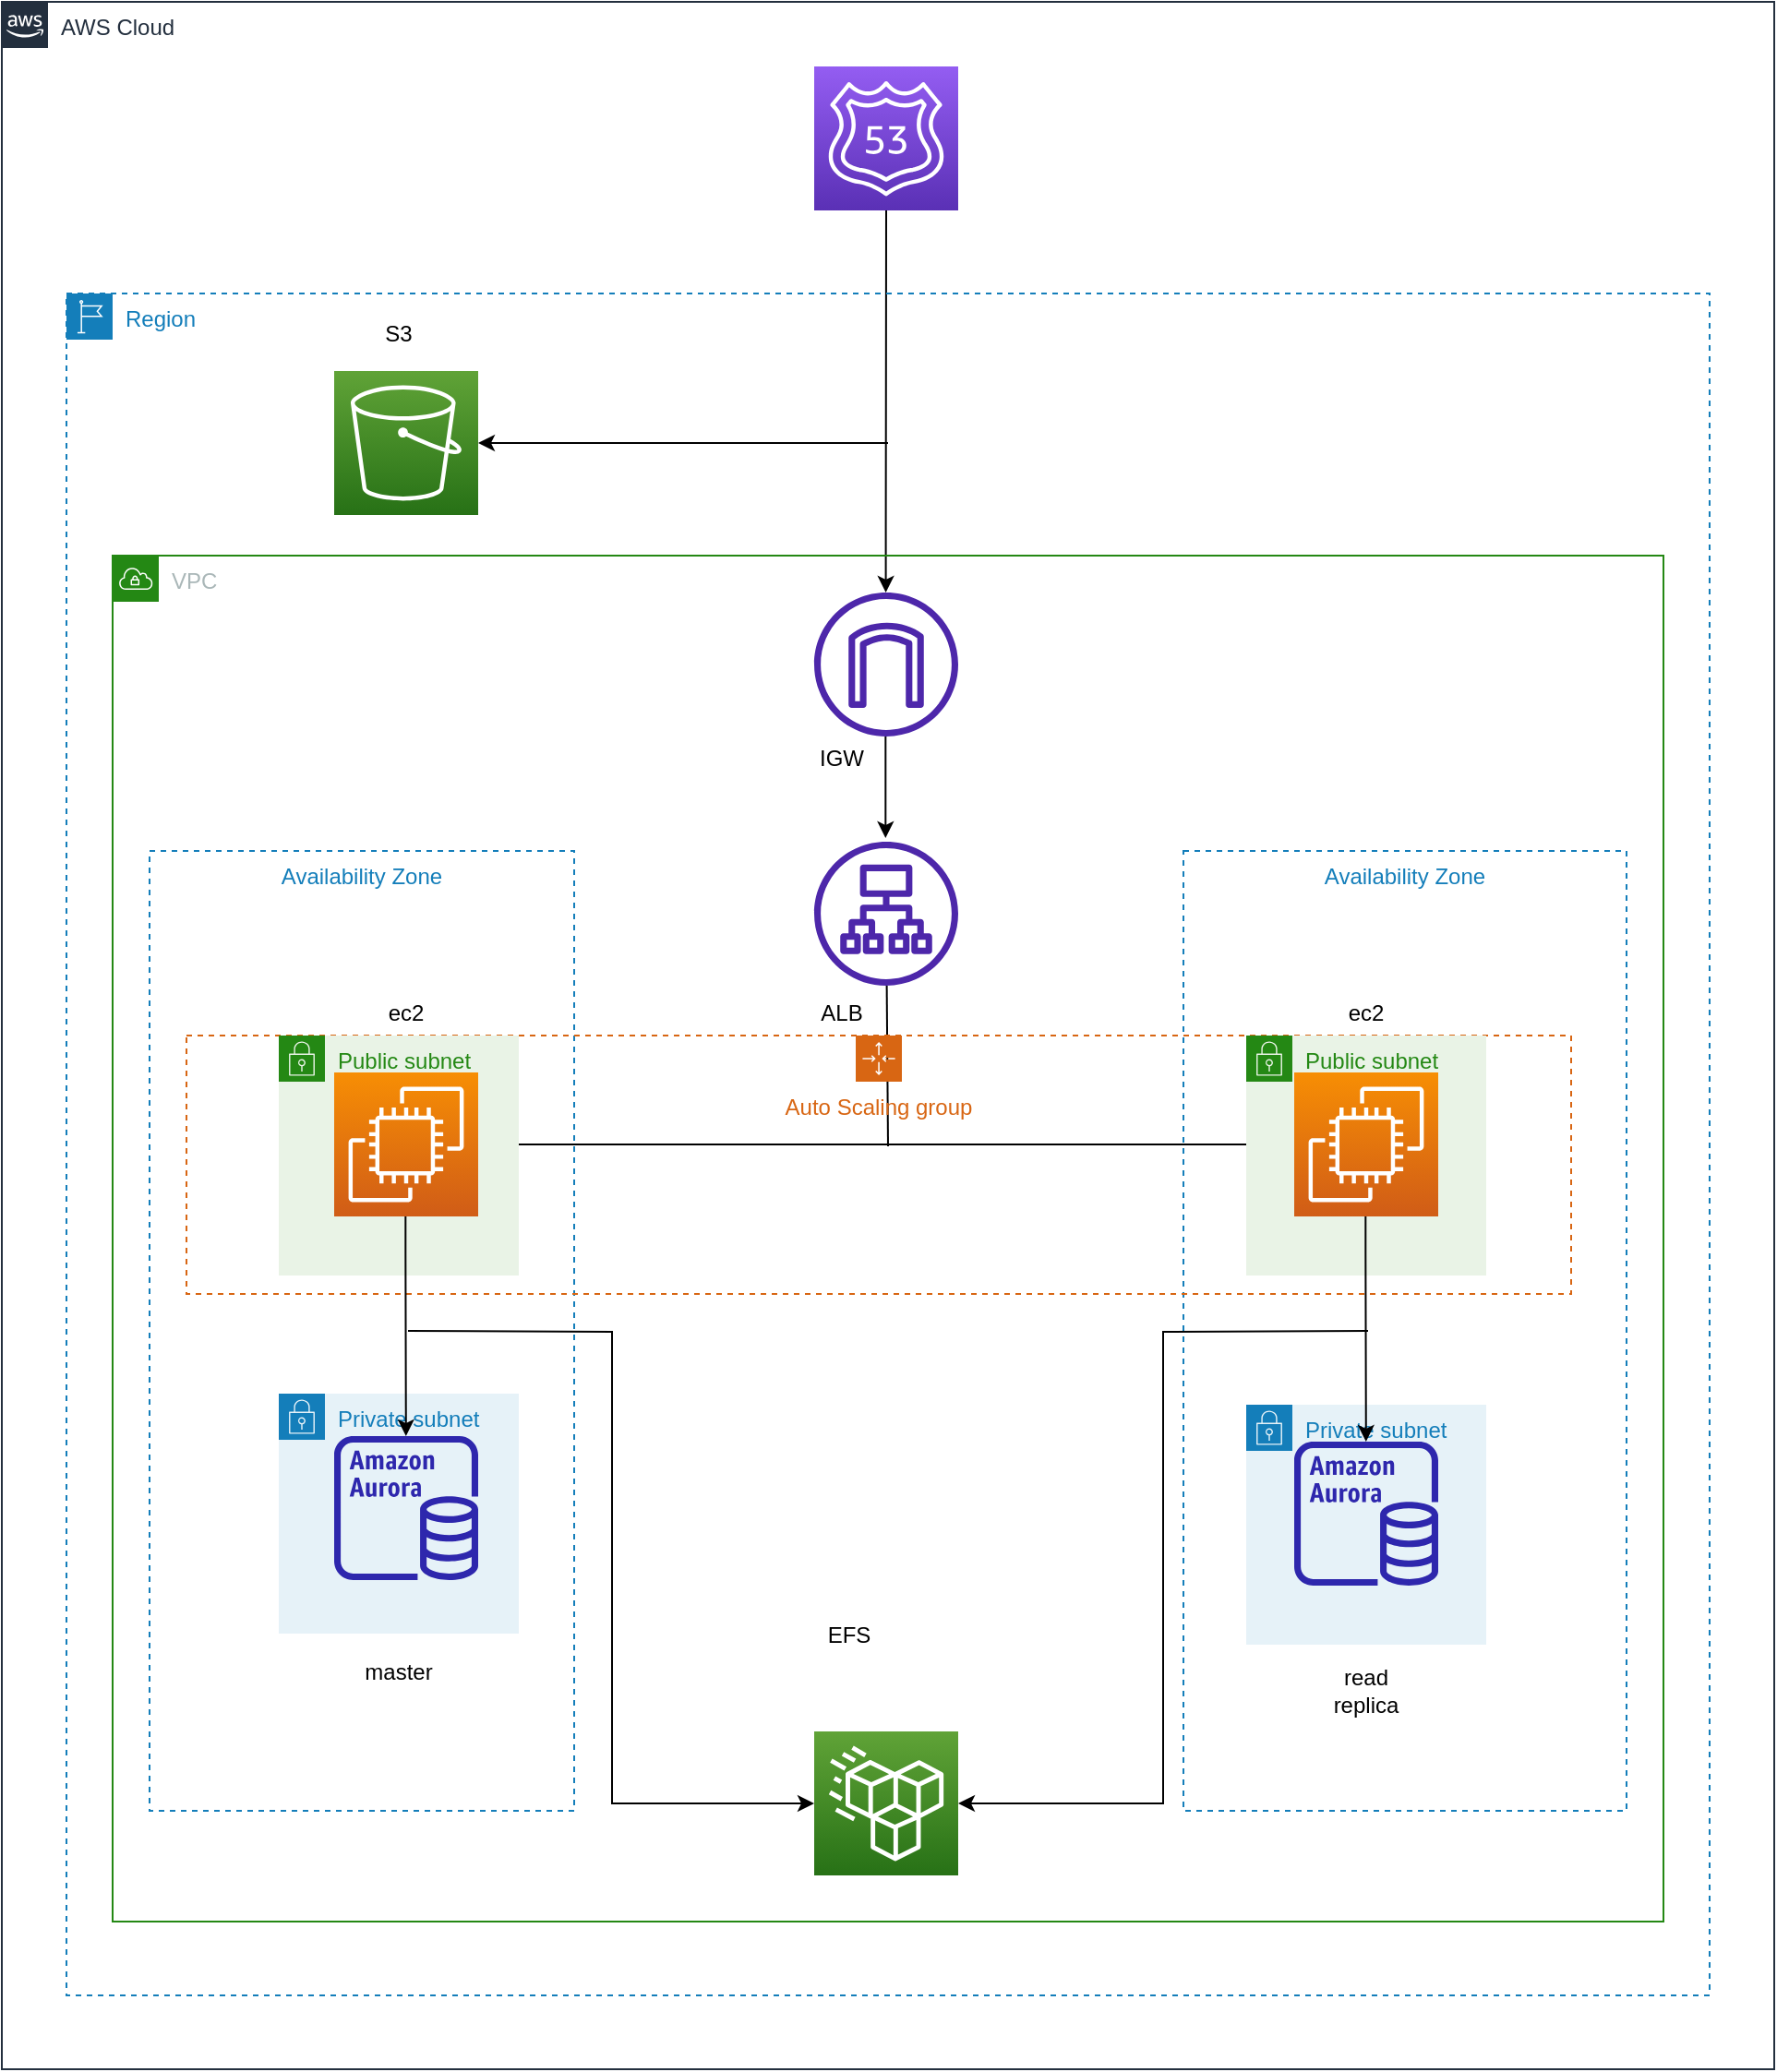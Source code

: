<mxfile version="20.5.3" type="github">
  <diagram id="9AL0e-qM06q9D_0BJLEs" name="Page-1">
    <mxGraphModel dx="1871" dy="1806" grid="1" gridSize="5" guides="1" tooltips="1" connect="1" arrows="1" fold="1" page="1" pageScale="1" pageWidth="1169" pageHeight="827" math="0" shadow="0">
      <root>
        <mxCell id="0" />
        <mxCell id="1" parent="0" />
        <mxCell id="-ZI4lZYVpN0cs_xHT9L2-40" value="Availability Zone" style="fillColor=none;strokeColor=#147EBA;dashed=1;verticalAlign=top;fontStyle=0;fontColor=#147EBA;" parent="1" vertex="1">
          <mxGeometry x="200" y="300" width="230" height="520" as="geometry" />
        </mxCell>
        <mxCell id="-ZI4lZYVpN0cs_xHT9L2-41" value="Availability Zone" style="fillColor=none;strokeColor=#147EBA;dashed=1;verticalAlign=top;fontStyle=0;fontColor=#147EBA;" parent="1" vertex="1">
          <mxGeometry x="760" y="300" width="240" height="520" as="geometry" />
        </mxCell>
        <mxCell id="-ZI4lZYVpN0cs_xHT9L2-38" value="Private subnet" style="points=[[0,0],[0.25,0],[0.5,0],[0.75,0],[1,0],[1,0.25],[1,0.5],[1,0.75],[1,1],[0.75,1],[0.5,1],[0.25,1],[0,1],[0,0.75],[0,0.5],[0,0.25]];outlineConnect=0;gradientColor=none;html=1;whiteSpace=wrap;fontSize=12;fontStyle=0;container=1;pointerEvents=0;collapsible=0;recursiveResize=0;shape=mxgraph.aws4.group;grIcon=mxgraph.aws4.group_security_group;grStroke=0;strokeColor=#147EBA;fillColor=#E6F2F8;verticalAlign=top;align=left;spacingLeft=30;fontColor=#147EBA;dashed=0;" parent="1" vertex="1">
          <mxGeometry x="270" y="594" width="130" height="130" as="geometry" />
        </mxCell>
        <mxCell id="PSsWQGHh_uAdmonaR9B--28" value="" style="sketch=0;points=[[0,0,0],[0.25,0,0],[0.5,0,0],[0.75,0,0],[1,0,0],[0,1,0],[0.25,1,0],[0.5,1,0],[0.75,1,0],[1,1,0],[0,0.25,0],[0,0.5,0],[0,0.75,0],[1,0.25,0],[1,0.5,0],[1,0.75,0]];outlineConnect=0;fontColor=#232F3E;gradientColor=#945DF2;gradientDirection=north;fillColor=#5A30B5;strokeColor=#ffffff;dashed=0;verticalLabelPosition=bottom;verticalAlign=top;align=center;html=1;fontSize=12;fontStyle=0;aspect=fixed;shape=mxgraph.aws4.resourceIcon;resIcon=mxgraph.aws4.route_53;" parent="1" vertex="1">
          <mxGeometry x="560" y="-125" width="78" height="78" as="geometry" />
        </mxCell>
        <mxCell id="-ZI4lZYVpN0cs_xHT9L2-2" value="" style="sketch=0;outlineConnect=0;fontColor=#232F3E;gradientColor=none;fillColor=#4D27AA;strokeColor=none;dashed=0;verticalLabelPosition=bottom;verticalAlign=top;align=center;html=1;fontSize=12;fontStyle=0;aspect=fixed;pointerEvents=1;shape=mxgraph.aws4.application_load_balancer;" parent="1" vertex="1">
          <mxGeometry x="560" y="295" width="78" height="78" as="geometry" />
        </mxCell>
        <mxCell id="-ZI4lZYVpN0cs_xHT9L2-3" value="" style="sketch=0;outlineConnect=0;fontColor=#232F3E;gradientColor=none;fillColor=#4D27AA;strokeColor=none;dashed=0;verticalLabelPosition=bottom;verticalAlign=top;align=center;html=1;fontSize=12;fontStyle=0;aspect=fixed;pointerEvents=1;shape=mxgraph.aws4.internet_gateway;" parent="1" vertex="1">
          <mxGeometry x="560" y="160" width="78" height="78" as="geometry" />
        </mxCell>
        <mxCell id="-ZI4lZYVpN0cs_xHT9L2-8" value="" style="sketch=0;points=[[0,0,0],[0.25,0,0],[0.5,0,0],[0.75,0,0],[1,0,0],[0,1,0],[0.25,1,0],[0.5,1,0],[0.75,1,0],[1,1,0],[0,0.25,0],[0,0.5,0],[0,0.75,0],[1,0.25,0],[1,0.5,0],[1,0.75,0]];outlineConnect=0;fontColor=#232F3E;gradientColor=#60A337;gradientDirection=north;fillColor=#277116;strokeColor=#ffffff;dashed=0;verticalLabelPosition=bottom;verticalAlign=top;align=center;html=1;fontSize=12;fontStyle=0;aspect=fixed;shape=mxgraph.aws4.resourceIcon;resIcon=mxgraph.aws4.efs_standard;" parent="1" vertex="1">
          <mxGeometry x="560" y="777" width="78" height="78" as="geometry" />
        </mxCell>
        <mxCell id="-ZI4lZYVpN0cs_xHT9L2-13" value="" style="endArrow=classic;html=1;rounded=0;" parent="1" edge="1">
          <mxGeometry width="50" height="50" relative="1" as="geometry">
            <mxPoint x="598.66" y="238" as="sourcePoint" />
            <mxPoint x="598.66" y="293" as="targetPoint" />
            <Array as="points">
              <mxPoint x="598.66" y="258" />
            </Array>
          </mxGeometry>
        </mxCell>
        <mxCell id="-ZI4lZYVpN0cs_xHT9L2-14" value="" style="endArrow=classic;html=1;rounded=0;exitX=0.5;exitY=1;exitDx=0;exitDy=0;exitPerimeter=0;" parent="1" source="PSsWQGHh_uAdmonaR9B--28" edge="1">
          <mxGeometry width="50" height="50" relative="1" as="geometry">
            <mxPoint x="598.8" y="105" as="sourcePoint" />
            <mxPoint x="598.8" y="160" as="targetPoint" />
            <Array as="points">
              <mxPoint x="598.8" y="125" />
            </Array>
          </mxGeometry>
        </mxCell>
        <mxCell id="-ZI4lZYVpN0cs_xHT9L2-16" value="" style="endArrow=classic;startArrow=classic;html=1;rounded=0;entryX=0;entryY=0.5;entryDx=0;entryDy=0;entryPerimeter=0;exitX=1;exitY=0.5;exitDx=0;exitDy=0;exitPerimeter=0;" parent="1" source="-ZI4lZYVpN0cs_xHT9L2-4" target="-ZI4lZYVpN0cs_xHT9L2-5" edge="1">
          <mxGeometry width="50" height="50" relative="1" as="geometry">
            <mxPoint x="575" y="460" as="sourcePoint" />
            <mxPoint x="645" y="460" as="targetPoint" />
          </mxGeometry>
        </mxCell>
        <mxCell id="-ZI4lZYVpN0cs_xHT9L2-17" value="" style="endArrow=none;html=1;rounded=0;" parent="1" target="-ZI4lZYVpN0cs_xHT9L2-2" edge="1">
          <mxGeometry width="50" height="50" relative="1" as="geometry">
            <mxPoint x="600" y="460" as="sourcePoint" />
            <mxPoint x="625" y="390" as="targetPoint" />
          </mxGeometry>
        </mxCell>
        <mxCell id="-ZI4lZYVpN0cs_xHT9L2-18" value="" style="endArrow=classic;html=1;rounded=0;edgeStyle=orthogonalEdgeStyle;entryX=0;entryY=0.5;entryDx=0;entryDy=0;entryPerimeter=0;" parent="1" target="-ZI4lZYVpN0cs_xHT9L2-8" edge="1">
          <mxGeometry width="50" height="50" relative="1" as="geometry">
            <mxPoint x="340" y="560" as="sourcePoint" />
            <mxPoint x="540" y="620" as="targetPoint" />
          </mxGeometry>
        </mxCell>
        <mxCell id="-ZI4lZYVpN0cs_xHT9L2-19" value="" style="endArrow=classic;html=1;rounded=0;edgeStyle=orthogonalEdgeStyle;entryX=1;entryY=0.5;entryDx=0;entryDy=0;entryPerimeter=0;" parent="1" target="-ZI4lZYVpN0cs_xHT9L2-8" edge="1">
          <mxGeometry width="50" height="50" relative="1" as="geometry">
            <mxPoint x="860" y="560" as="sourcePoint" />
            <mxPoint x="750" y="625" as="targetPoint" />
          </mxGeometry>
        </mxCell>
        <mxCell id="-ZI4lZYVpN0cs_xHT9L2-21" value="read replica" style="text;html=1;strokeColor=none;fillColor=none;align=center;verticalAlign=middle;whiteSpace=wrap;rounded=0;" parent="1" vertex="1">
          <mxGeometry x="829" y="665" width="60" height="30" as="geometry" />
        </mxCell>
        <mxCell id="-ZI4lZYVpN0cs_xHT9L2-22" value="ec2" style="text;html=1;strokeColor=none;fillColor=none;align=center;verticalAlign=middle;whiteSpace=wrap;rounded=0;" parent="1" vertex="1">
          <mxGeometry x="309" y="373" width="60" height="30" as="geometry" />
        </mxCell>
        <mxCell id="-ZI4lZYVpN0cs_xHT9L2-23" value="ec2" style="text;html=1;strokeColor=none;fillColor=none;align=center;verticalAlign=middle;whiteSpace=wrap;rounded=0;" parent="1" vertex="1">
          <mxGeometry x="829" y="373" width="60" height="30" as="geometry" />
        </mxCell>
        <mxCell id="-ZI4lZYVpN0cs_xHT9L2-24" value="ALB" style="text;html=1;strokeColor=none;fillColor=none;align=center;verticalAlign=middle;whiteSpace=wrap;rounded=0;" parent="1" vertex="1">
          <mxGeometry x="545" y="373" width="60" height="30" as="geometry" />
        </mxCell>
        <mxCell id="-ZI4lZYVpN0cs_xHT9L2-26" value="IGW" style="text;html=1;strokeColor=none;fillColor=none;align=center;verticalAlign=middle;whiteSpace=wrap;rounded=0;" parent="1" vertex="1">
          <mxGeometry x="545" y="235" width="60" height="30" as="geometry" />
        </mxCell>
        <mxCell id="-ZI4lZYVpN0cs_xHT9L2-28" value="Auto Scaling group" style="points=[[0,0],[0.25,0],[0.5,0],[0.75,0],[1,0],[1,0.25],[1,0.5],[1,0.75],[1,1],[0.75,1],[0.5,1],[0.25,1],[0,1],[0,0.75],[0,0.5],[0,0.25]];outlineConnect=0;gradientColor=none;html=1;whiteSpace=wrap;fontSize=12;fontStyle=0;container=1;pointerEvents=0;collapsible=0;recursiveResize=0;shape=mxgraph.aws4.groupCenter;grIcon=mxgraph.aws4.group_auto_scaling_group;grStroke=1;strokeColor=#D86613;fillColor=none;verticalAlign=top;align=center;fontColor=#D86613;dashed=1;spacingTop=25;" parent="1" vertex="1">
          <mxGeometry x="220" y="400" width="750" height="140" as="geometry" />
        </mxCell>
        <mxCell id="-ZI4lZYVpN0cs_xHT9L2-33" value="Public subnet" style="points=[[0,0],[0.25,0],[0.5,0],[0.75,0],[1,0],[1,0.25],[1,0.5],[1,0.75],[1,1],[0.75,1],[0.5,1],[0.25,1],[0,1],[0,0.75],[0,0.5],[0,0.25]];outlineConnect=0;gradientColor=none;html=1;whiteSpace=wrap;fontSize=12;fontStyle=0;container=1;pointerEvents=0;collapsible=0;recursiveResize=0;shape=mxgraph.aws4.group;grIcon=mxgraph.aws4.group_security_group;grStroke=0;strokeColor=#248814;fillColor=#E9F3E6;verticalAlign=top;align=left;spacingLeft=30;fontColor=#248814;dashed=0;" parent="-ZI4lZYVpN0cs_xHT9L2-28" vertex="1">
          <mxGeometry x="50" width="130" height="130" as="geometry" />
        </mxCell>
        <mxCell id="-ZI4lZYVpN0cs_xHT9L2-29" value="" style="sketch=0;points=[[0,0,0],[0.25,0,0],[0.5,0,0],[0.75,0,0],[1,0,0],[0,1,0],[0.25,1,0],[0.5,1,0],[0.75,1,0],[1,1,0],[0,0.25,0],[0,0.5,0],[0,0.75,0],[1,0.25,0],[1,0.5,0],[1,0.75,0]];outlineConnect=0;fontColor=#232F3E;gradientColor=#60A337;gradientDirection=north;fillColor=#277116;strokeColor=#ffffff;dashed=0;verticalLabelPosition=bottom;verticalAlign=top;align=center;html=1;fontSize=12;fontStyle=0;aspect=fixed;shape=mxgraph.aws4.resourceIcon;resIcon=mxgraph.aws4.s3;" parent="1" vertex="1">
          <mxGeometry x="300" y="40" width="78" height="78" as="geometry" />
        </mxCell>
        <mxCell id="-ZI4lZYVpN0cs_xHT9L2-4" value="" style="sketch=0;points=[[0,0,0],[0.25,0,0],[0.5,0,0],[0.75,0,0],[1,0,0],[0,1,0],[0.25,1,0],[0.5,1,0],[0.75,1,0],[1,1,0],[0,0.25,0],[0,0.5,0],[0,0.75,0],[1,0.25,0],[1,0.5,0],[1,0.75,0]];outlineConnect=0;fontColor=#232F3E;gradientColor=#F78E04;gradientDirection=north;fillColor=#D05C17;strokeColor=#ffffff;dashed=0;verticalLabelPosition=bottom;verticalAlign=top;align=center;html=1;fontSize=12;fontStyle=0;aspect=fixed;shape=mxgraph.aws4.resourceIcon;resIcon=mxgraph.aws4.ec2;" parent="1" vertex="1">
          <mxGeometry x="300" y="420" width="78" height="78" as="geometry" />
        </mxCell>
        <mxCell id="-ZI4lZYVpN0cs_xHT9L2-34" value="Public subnet" style="points=[[0,0],[0.25,0],[0.5,0],[0.75,0],[1,0],[1,0.25],[1,0.5],[1,0.75],[1,1],[0.75,1],[0.5,1],[0.25,1],[0,1],[0,0.75],[0,0.5],[0,0.25]];outlineConnect=0;gradientColor=none;html=1;whiteSpace=wrap;fontSize=12;fontStyle=0;container=1;pointerEvents=0;collapsible=0;recursiveResize=0;shape=mxgraph.aws4.group;grIcon=mxgraph.aws4.group_security_group;grStroke=0;strokeColor=#248814;fillColor=#E9F3E6;verticalAlign=top;align=left;spacingLeft=30;fontColor=#248814;dashed=0;" parent="1" vertex="1">
          <mxGeometry x="794" y="400" width="130" height="130" as="geometry" />
        </mxCell>
        <mxCell id="-ZI4lZYVpN0cs_xHT9L2-5" value="" style="sketch=0;points=[[0,0,0],[0.25,0,0],[0.5,0,0],[0.75,0,0],[1,0,0],[0,1,0],[0.25,1,0],[0.5,1,0],[0.75,1,0],[1,1,0],[0,0.25,0],[0,0.5,0],[0,0.75,0],[1,0.25,0],[1,0.5,0],[1,0.75,0]];outlineConnect=0;fontColor=#232F3E;gradientColor=#F78E04;gradientDirection=north;fillColor=#D05C17;strokeColor=#ffffff;dashed=0;verticalLabelPosition=bottom;verticalAlign=top;align=center;html=1;fontSize=12;fontStyle=0;aspect=fixed;shape=mxgraph.aws4.resourceIcon;resIcon=mxgraph.aws4.ec2;" parent="1" vertex="1">
          <mxGeometry x="820" y="420" width="78" height="78" as="geometry" />
        </mxCell>
        <mxCell id="-ZI4lZYVpN0cs_xHT9L2-39" value="Private subnet" style="points=[[0,0],[0.25,0],[0.5,0],[0.75,0],[1,0],[1,0.25],[1,0.5],[1,0.75],[1,1],[0.75,1],[0.5,1],[0.25,1],[0,1],[0,0.75],[0,0.5],[0,0.25]];outlineConnect=0;gradientColor=none;html=1;whiteSpace=wrap;fontSize=12;fontStyle=0;container=1;pointerEvents=0;collapsible=0;recursiveResize=0;shape=mxgraph.aws4.group;grIcon=mxgraph.aws4.group_security_group;grStroke=0;strokeColor=#147EBA;fillColor=#E6F2F8;verticalAlign=top;align=left;spacingLeft=30;fontColor=#147EBA;dashed=0;" parent="1" vertex="1">
          <mxGeometry x="794" y="600" width="130" height="130" as="geometry" />
        </mxCell>
        <mxCell id="-ZI4lZYVpN0cs_xHT9L2-7" value="" style="sketch=0;outlineConnect=0;fontColor=#232F3E;gradientColor=none;fillColor=#2E27AD;strokeColor=none;dashed=0;verticalLabelPosition=bottom;verticalAlign=top;align=center;html=1;fontSize=12;fontStyle=0;aspect=fixed;pointerEvents=1;shape=mxgraph.aws4.aurora_instance;" parent="1" vertex="1">
          <mxGeometry x="820" y="620" width="78" height="78" as="geometry" />
        </mxCell>
        <mxCell id="-ZI4lZYVpN0cs_xHT9L2-44" value="VPC" style="points=[[0,0],[0.25,0],[0.5,0],[0.75,0],[1,0],[1,0.25],[1,0.5],[1,0.75],[1,1],[0.75,1],[0.5,1],[0.25,1],[0,1],[0,0.75],[0,0.5],[0,0.25]];outlineConnect=0;gradientColor=none;html=1;whiteSpace=wrap;fontSize=12;fontStyle=0;container=1;pointerEvents=0;collapsible=0;recursiveResize=0;shape=mxgraph.aws4.group;grIcon=mxgraph.aws4.group_vpc;strokeColor=#248814;fillColor=none;verticalAlign=top;align=left;spacingLeft=30;fontColor=#AAB7B8;dashed=0;" parent="1" vertex="1">
          <mxGeometry x="180" y="140" width="840" height="740" as="geometry" />
        </mxCell>
        <mxCell id="-ZI4lZYVpN0cs_xHT9L2-27" value="EFS" style="text;html=1;strokeColor=none;fillColor=none;align=center;verticalAlign=middle;whiteSpace=wrap;rounded=0;" parent="-ZI4lZYVpN0cs_xHT9L2-44" vertex="1">
          <mxGeometry x="369" y="570" width="60" height="30" as="geometry" />
        </mxCell>
        <mxCell id="-ZI4lZYVpN0cs_xHT9L2-45" value="" style="endArrow=classic;html=1;rounded=0;entryX=1;entryY=0.5;entryDx=0;entryDy=0;entryPerimeter=0;" parent="1" target="-ZI4lZYVpN0cs_xHT9L2-29" edge="1">
          <mxGeometry width="50" height="50" relative="1" as="geometry">
            <mxPoint x="600" y="79" as="sourcePoint" />
            <mxPoint x="505" y="75" as="targetPoint" />
          </mxGeometry>
        </mxCell>
        <mxCell id="-ZI4lZYVpN0cs_xHT9L2-46" value="Region" style="points=[[0,0],[0.25,0],[0.5,0],[0.75,0],[1,0],[1,0.25],[1,0.5],[1,0.75],[1,1],[0.75,1],[0.5,1],[0.25,1],[0,1],[0,0.75],[0,0.5],[0,0.25]];outlineConnect=0;gradientColor=none;html=1;whiteSpace=wrap;fontSize=12;fontStyle=0;container=1;pointerEvents=0;collapsible=0;recursiveResize=0;shape=mxgraph.aws4.group;grIcon=mxgraph.aws4.group_region;strokeColor=#147EBA;fillColor=none;verticalAlign=top;align=left;spacingLeft=30;fontColor=#147EBA;dashed=1;" parent="1" vertex="1">
          <mxGeometry x="155" y="-2" width="890" height="922" as="geometry" />
        </mxCell>
        <mxCell id="-ZI4lZYVpN0cs_xHT9L2-52" value="AWS Cloud" style="points=[[0,0],[0.25,0],[0.5,0],[0.75,0],[1,0],[1,0.25],[1,0.5],[1,0.75],[1,1],[0.75,1],[0.5,1],[0.25,1],[0,1],[0,0.75],[0,0.5],[0,0.25]];outlineConnect=0;gradientColor=none;html=1;whiteSpace=wrap;fontSize=12;fontStyle=0;container=1;pointerEvents=0;collapsible=0;recursiveResize=0;shape=mxgraph.aws4.group;grIcon=mxgraph.aws4.group_aws_cloud_alt;strokeColor=#232F3E;fillColor=none;verticalAlign=top;align=left;spacingLeft=30;fontColor=#232F3E;dashed=0;" parent="1" vertex="1">
          <mxGeometry x="120" y="-160" width="960" height="1120" as="geometry" />
        </mxCell>
        <mxCell id="-ZI4lZYVpN0cs_xHT9L2-32" value="S3" style="text;html=1;strokeColor=none;fillColor=none;align=center;verticalAlign=middle;whiteSpace=wrap;rounded=0;" parent="-ZI4lZYVpN0cs_xHT9L2-52" vertex="1">
          <mxGeometry x="185" y="165" width="60" height="30" as="geometry" />
        </mxCell>
        <mxCell id="-ZI4lZYVpN0cs_xHT9L2-20" value="master" style="text;html=1;strokeColor=none;fillColor=none;align=center;verticalAlign=middle;whiteSpace=wrap;rounded=0;" parent="-ZI4lZYVpN0cs_xHT9L2-52" vertex="1">
          <mxGeometry x="185" y="890" width="60" height="30" as="geometry" />
        </mxCell>
        <mxCell id="DMGmZ-S_-NHHy-2OvkoB-1" value="read replica" style="text;html=1;strokeColor=none;fillColor=none;align=center;verticalAlign=middle;whiteSpace=wrap;rounded=0;" vertex="1" parent="-ZI4lZYVpN0cs_xHT9L2-52">
          <mxGeometry x="709" y="900" width="60" height="30" as="geometry" />
        </mxCell>
        <mxCell id="-ZI4lZYVpN0cs_xHT9L2-12" value="" style="endArrow=classic;html=1;rounded=0;" parent="1" target="-ZI4lZYVpN0cs_xHT9L2-6" edge="1">
          <mxGeometry width="50" height="50" relative="1" as="geometry">
            <mxPoint x="338.66" y="498" as="sourcePoint" />
            <mxPoint x="338.66" y="553" as="targetPoint" />
            <Array as="points">
              <mxPoint x="338.66" y="518" />
            </Array>
          </mxGeometry>
        </mxCell>
        <mxCell id="-ZI4lZYVpN0cs_xHT9L2-11" value="" style="endArrow=classic;html=1;rounded=0;" parent="1" target="-ZI4lZYVpN0cs_xHT9L2-7" edge="1">
          <mxGeometry width="50" height="50" relative="1" as="geometry">
            <mxPoint x="858.66" y="498" as="sourcePoint" />
            <mxPoint x="858.66" y="553" as="targetPoint" />
            <Array as="points">
              <mxPoint x="858.66" y="518" />
            </Array>
          </mxGeometry>
        </mxCell>
        <mxCell id="-ZI4lZYVpN0cs_xHT9L2-6" value="" style="sketch=0;outlineConnect=0;fontColor=#232F3E;gradientColor=none;fillColor=#2E27AD;strokeColor=none;dashed=0;verticalLabelPosition=bottom;verticalAlign=top;align=center;html=1;fontSize=12;fontStyle=0;aspect=fixed;pointerEvents=1;shape=mxgraph.aws4.aurora_instance;" parent="1" vertex="1">
          <mxGeometry x="300" y="617" width="78" height="78" as="geometry" />
        </mxCell>
      </root>
    </mxGraphModel>
  </diagram>
</mxfile>
